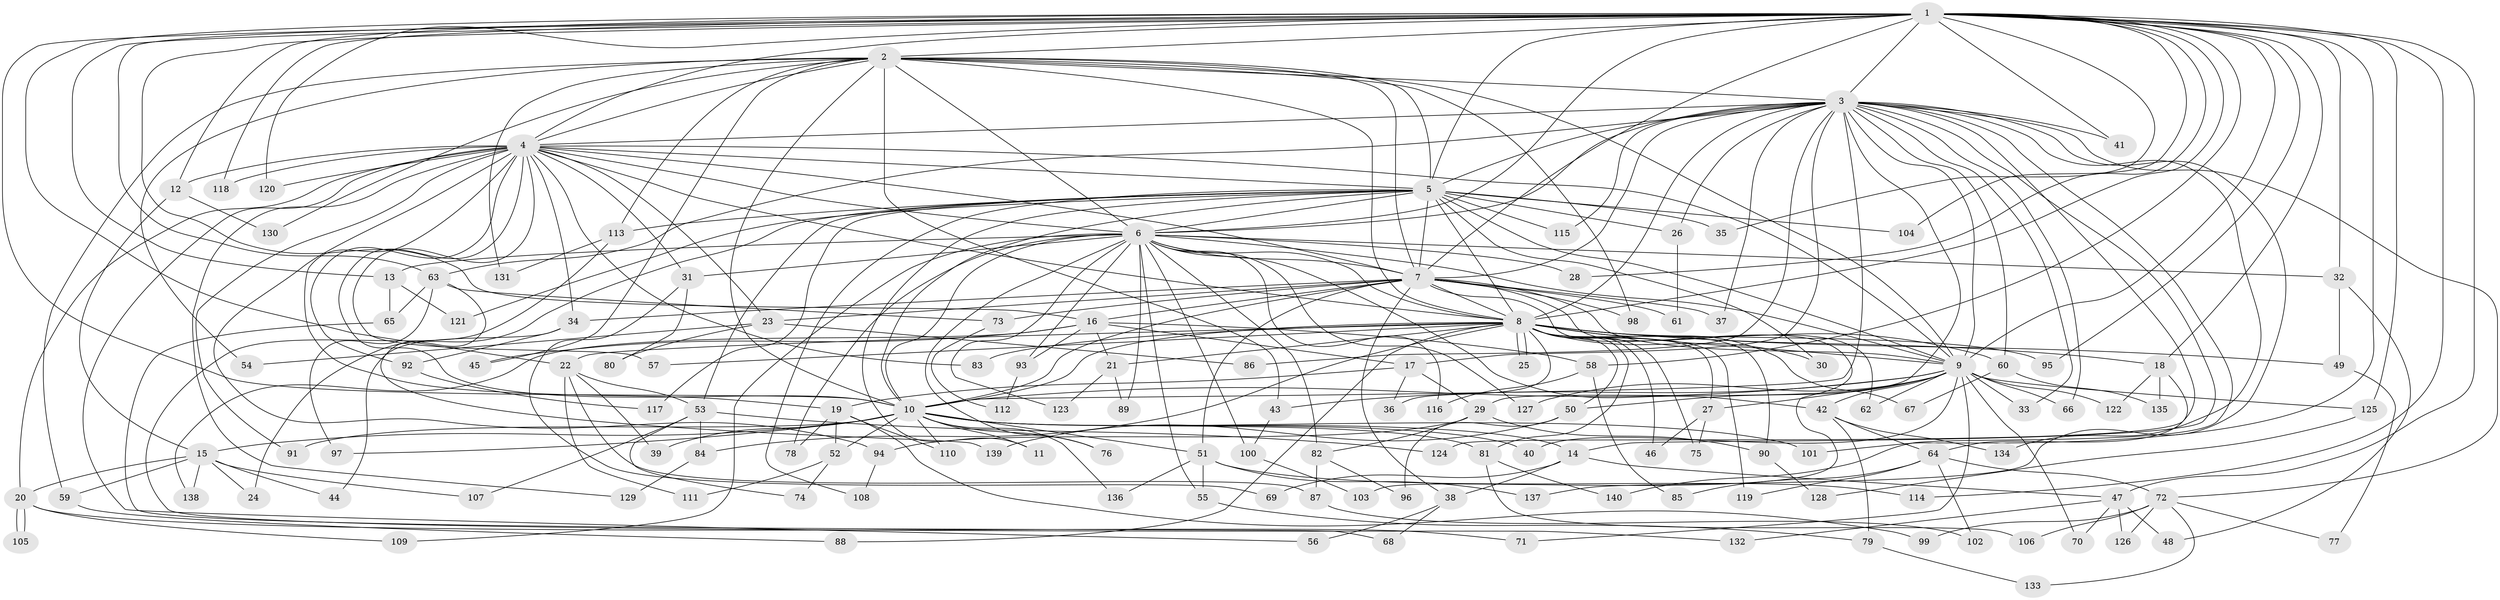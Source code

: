 // Generated by graph-tools (version 1.1) at 2025/46/03/09/25 04:46:29]
// undirected, 140 vertices, 305 edges
graph export_dot {
graph [start="1"]
  node [color=gray90,style=filled];
  1;
  2;
  3;
  4;
  5;
  6;
  7;
  8;
  9;
  10;
  11;
  12;
  13;
  14;
  15;
  16;
  17;
  18;
  19;
  20;
  21;
  22;
  23;
  24;
  25;
  26;
  27;
  28;
  29;
  30;
  31;
  32;
  33;
  34;
  35;
  36;
  37;
  38;
  39;
  40;
  41;
  42;
  43;
  44;
  45;
  46;
  47;
  48;
  49;
  50;
  51;
  52;
  53;
  54;
  55;
  56;
  57;
  58;
  59;
  60;
  61;
  62;
  63;
  64;
  65;
  66;
  67;
  68;
  69;
  70;
  71;
  72;
  73;
  74;
  75;
  76;
  77;
  78;
  79;
  80;
  81;
  82;
  83;
  84;
  85;
  86;
  87;
  88;
  89;
  90;
  91;
  92;
  93;
  94;
  95;
  96;
  97;
  98;
  99;
  100;
  101;
  102;
  103;
  104;
  105;
  106;
  107;
  108;
  109;
  110;
  111;
  112;
  113;
  114;
  115;
  116;
  117;
  118;
  119;
  120;
  121;
  122;
  123;
  124;
  125;
  126;
  127;
  128;
  129;
  130;
  131;
  132;
  133;
  134;
  135;
  136;
  137;
  138;
  139;
  140;
  1 -- 2;
  1 -- 3;
  1 -- 4;
  1 -- 5;
  1 -- 6;
  1 -- 7;
  1 -- 8;
  1 -- 9;
  1 -- 10;
  1 -- 12;
  1 -- 13;
  1 -- 16;
  1 -- 18;
  1 -- 22;
  1 -- 28;
  1 -- 32;
  1 -- 35;
  1 -- 41;
  1 -- 47;
  1 -- 58;
  1 -- 63;
  1 -- 95;
  1 -- 101;
  1 -- 104;
  1 -- 114;
  1 -- 118;
  1 -- 120;
  1 -- 125;
  2 -- 3;
  2 -- 4;
  2 -- 5;
  2 -- 6;
  2 -- 7;
  2 -- 8;
  2 -- 9;
  2 -- 10;
  2 -- 43;
  2 -- 45;
  2 -- 54;
  2 -- 59;
  2 -- 98;
  2 -- 113;
  2 -- 130;
  2 -- 131;
  3 -- 4;
  3 -- 5;
  3 -- 6;
  3 -- 7;
  3 -- 8;
  3 -- 9;
  3 -- 10;
  3 -- 14;
  3 -- 17;
  3 -- 26;
  3 -- 29;
  3 -- 33;
  3 -- 37;
  3 -- 41;
  3 -- 60;
  3 -- 63;
  3 -- 66;
  3 -- 72;
  3 -- 86;
  3 -- 115;
  3 -- 124;
  3 -- 134;
  3 -- 137;
  3 -- 140;
  4 -- 5;
  4 -- 6;
  4 -- 7;
  4 -- 8;
  4 -- 9;
  4 -- 10;
  4 -- 12;
  4 -- 19;
  4 -- 20;
  4 -- 23;
  4 -- 31;
  4 -- 34;
  4 -- 56;
  4 -- 57;
  4 -- 83;
  4 -- 91;
  4 -- 92;
  4 -- 94;
  4 -- 118;
  4 -- 120;
  4 -- 129;
  5 -- 6;
  5 -- 7;
  5 -- 8;
  5 -- 9;
  5 -- 10;
  5 -- 11;
  5 -- 24;
  5 -- 26;
  5 -- 30;
  5 -- 35;
  5 -- 53;
  5 -- 104;
  5 -- 108;
  5 -- 113;
  5 -- 115;
  5 -- 117;
  5 -- 121;
  6 -- 7;
  6 -- 8;
  6 -- 9;
  6 -- 10;
  6 -- 13;
  6 -- 28;
  6 -- 31;
  6 -- 32;
  6 -- 42;
  6 -- 55;
  6 -- 76;
  6 -- 78;
  6 -- 82;
  6 -- 89;
  6 -- 93;
  6 -- 100;
  6 -- 109;
  6 -- 116;
  6 -- 123;
  6 -- 127;
  7 -- 8;
  7 -- 9;
  7 -- 10;
  7 -- 16;
  7 -- 23;
  7 -- 34;
  7 -- 37;
  7 -- 38;
  7 -- 51;
  7 -- 61;
  7 -- 62;
  7 -- 73;
  7 -- 98;
  7 -- 103;
  8 -- 9;
  8 -- 10;
  8 -- 18;
  8 -- 21;
  8 -- 22;
  8 -- 25;
  8 -- 25;
  8 -- 27;
  8 -- 30;
  8 -- 36;
  8 -- 46;
  8 -- 49;
  8 -- 50;
  8 -- 57;
  8 -- 60;
  8 -- 67;
  8 -- 75;
  8 -- 81;
  8 -- 83;
  8 -- 84;
  8 -- 88;
  8 -- 90;
  8 -- 95;
  8 -- 119;
  9 -- 10;
  9 -- 27;
  9 -- 33;
  9 -- 40;
  9 -- 42;
  9 -- 43;
  9 -- 50;
  9 -- 62;
  9 -- 66;
  9 -- 70;
  9 -- 71;
  9 -- 122;
  9 -- 125;
  9 -- 127;
  10 -- 11;
  10 -- 14;
  10 -- 15;
  10 -- 39;
  10 -- 40;
  10 -- 51;
  10 -- 52;
  10 -- 76;
  10 -- 81;
  10 -- 91;
  10 -- 97;
  10 -- 101;
  10 -- 110;
  10 -- 136;
  12 -- 15;
  12 -- 130;
  13 -- 65;
  13 -- 121;
  14 -- 38;
  14 -- 47;
  14 -- 69;
  15 -- 20;
  15 -- 24;
  15 -- 44;
  15 -- 59;
  15 -- 107;
  15 -- 138;
  16 -- 17;
  16 -- 21;
  16 -- 45;
  16 -- 58;
  16 -- 93;
  16 -- 138;
  17 -- 19;
  17 -- 29;
  17 -- 36;
  18 -- 64;
  18 -- 122;
  18 -- 135;
  19 -- 52;
  19 -- 78;
  19 -- 99;
  19 -- 110;
  20 -- 71;
  20 -- 105;
  20 -- 105;
  20 -- 109;
  21 -- 89;
  21 -- 123;
  22 -- 39;
  22 -- 53;
  22 -- 87;
  22 -- 111;
  23 -- 54;
  23 -- 80;
  23 -- 86;
  26 -- 61;
  27 -- 46;
  27 -- 75;
  29 -- 82;
  29 -- 90;
  29 -- 94;
  31 -- 69;
  31 -- 80;
  32 -- 48;
  32 -- 49;
  34 -- 44;
  34 -- 92;
  38 -- 56;
  38 -- 68;
  42 -- 64;
  42 -- 79;
  42 -- 134;
  43 -- 100;
  47 -- 48;
  47 -- 70;
  47 -- 126;
  47 -- 132;
  49 -- 77;
  50 -- 96;
  50 -- 139;
  51 -- 55;
  51 -- 114;
  51 -- 136;
  51 -- 137;
  52 -- 74;
  52 -- 111;
  53 -- 74;
  53 -- 84;
  53 -- 107;
  53 -- 124;
  55 -- 79;
  58 -- 85;
  58 -- 116;
  59 -- 88;
  60 -- 67;
  60 -- 135;
  63 -- 65;
  63 -- 73;
  63 -- 97;
  63 -- 139;
  64 -- 72;
  64 -- 85;
  64 -- 102;
  64 -- 119;
  65 -- 68;
  72 -- 77;
  72 -- 99;
  72 -- 106;
  72 -- 126;
  72 -- 133;
  73 -- 112;
  79 -- 133;
  81 -- 106;
  81 -- 140;
  82 -- 87;
  82 -- 96;
  84 -- 129;
  87 -- 102;
  90 -- 128;
  92 -- 117;
  93 -- 112;
  94 -- 108;
  100 -- 103;
  113 -- 131;
  113 -- 132;
  125 -- 128;
}
